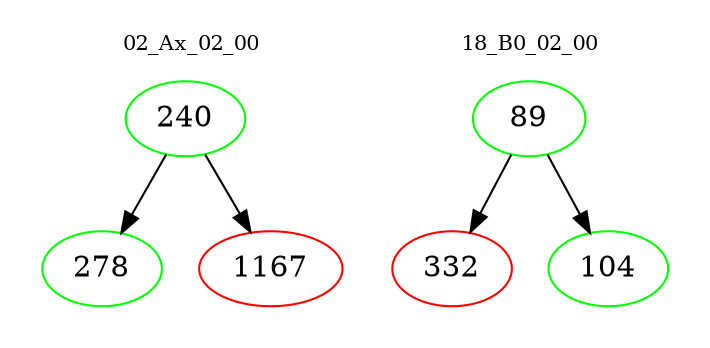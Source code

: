 digraph{
subgraph cluster_0 {
color = white
label = "02_Ax_02_00";
fontsize=10;
T0_240 [label="240", color="green"]
T0_240 -> T0_278 [color="black"]
T0_278 [label="278", color="green"]
T0_240 -> T0_1167 [color="black"]
T0_1167 [label="1167", color="red"]
}
subgraph cluster_1 {
color = white
label = "18_B0_02_00";
fontsize=10;
T1_89 [label="89", color="green"]
T1_89 -> T1_332 [color="black"]
T1_332 [label="332", color="red"]
T1_89 -> T1_104 [color="black"]
T1_104 [label="104", color="green"]
}
}
